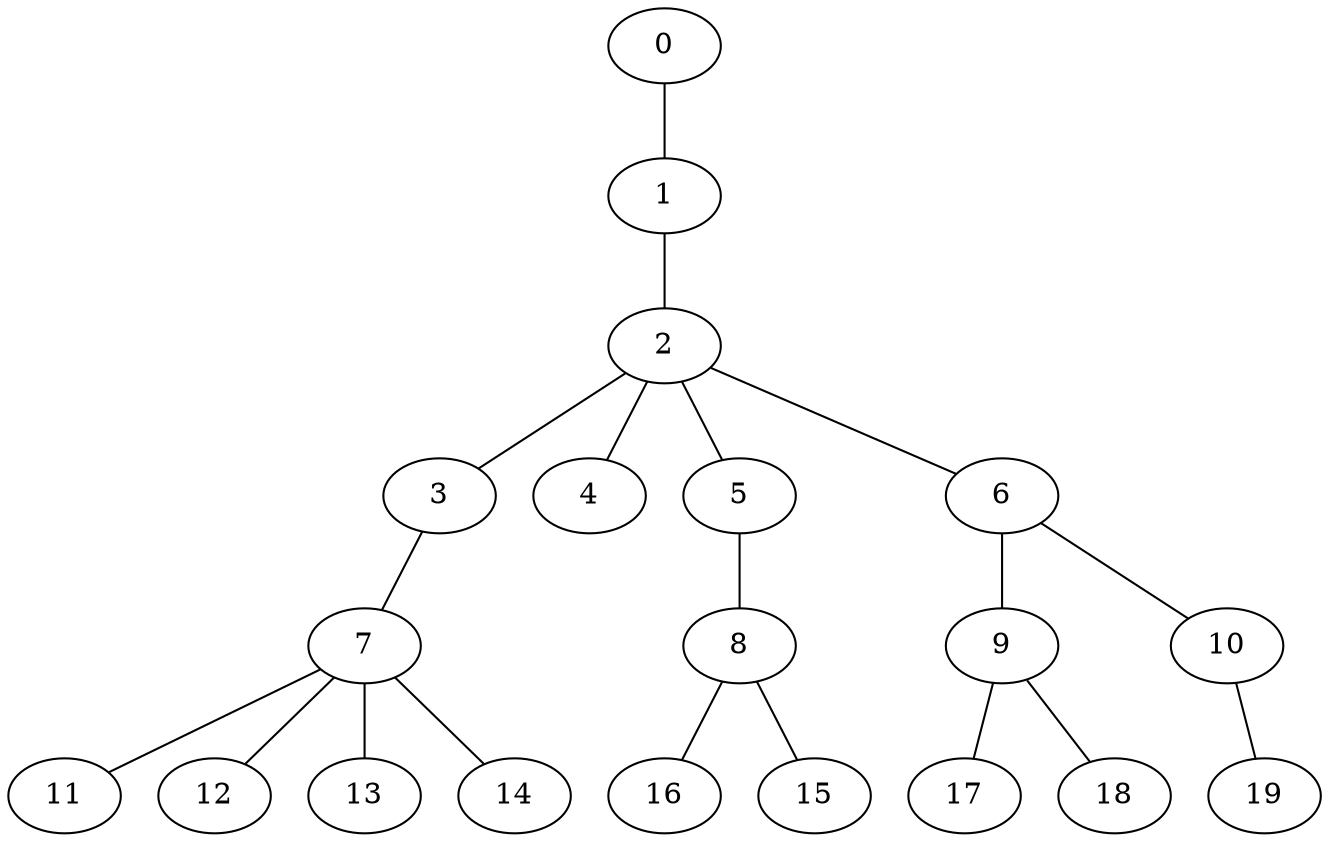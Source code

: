 
graph graphname {
    0 -- 1
1 -- 2
2 -- 3
2 -- 4
2 -- 5
2 -- 6
3 -- 7
5 -- 8
6 -- 9
6 -- 10
7 -- 11
7 -- 12
7 -- 13
7 -- 14
8 -- 16
8 -- 15
9 -- 17
9 -- 18
10 -- 19

}
